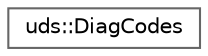 digraph "Graphical Class Hierarchy"
{
 // LATEX_PDF_SIZE
  bgcolor="transparent";
  edge [fontname=Helvetica,fontsize=10,labelfontname=Helvetica,labelfontsize=10];
  node [fontname=Helvetica,fontsize=10,shape=box,height=0.2,width=0.4];
  rankdir="LR";
  Node0 [id="Node000000",label="uds::DiagCodes",height=0.2,width=0.4,color="grey40", fillcolor="white", style="filled",URL="$de/ddd/classuds_1_1DiagCodes.html",tooltip=" "];
}
